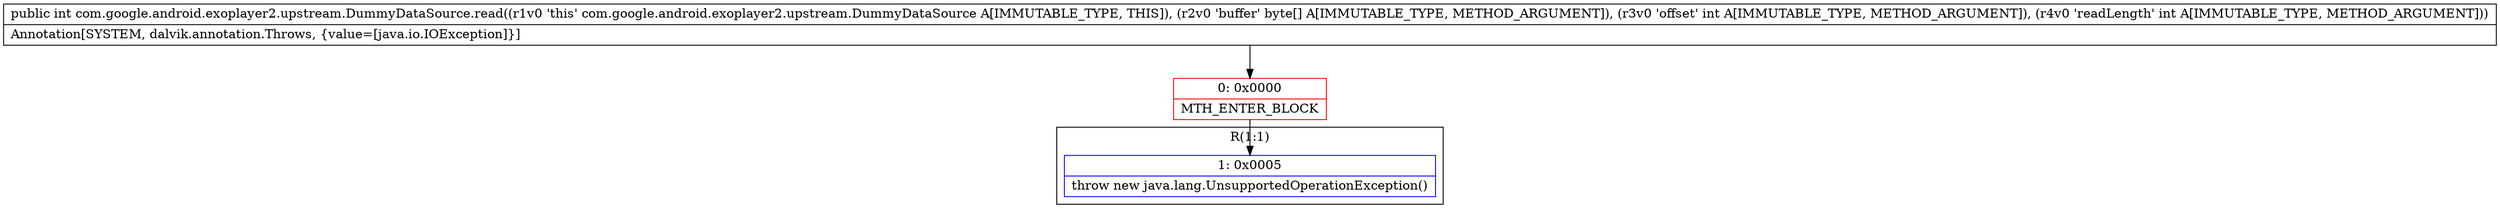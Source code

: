 digraph "CFG forcom.google.android.exoplayer2.upstream.DummyDataSource.read([BII)I" {
subgraph cluster_Region_574459015 {
label = "R(1:1)";
node [shape=record,color=blue];
Node_1 [shape=record,label="{1\:\ 0x0005|throw new java.lang.UnsupportedOperationException()\l}"];
}
Node_0 [shape=record,color=red,label="{0\:\ 0x0000|MTH_ENTER_BLOCK\l}"];
MethodNode[shape=record,label="{public int com.google.android.exoplayer2.upstream.DummyDataSource.read((r1v0 'this' com.google.android.exoplayer2.upstream.DummyDataSource A[IMMUTABLE_TYPE, THIS]), (r2v0 'buffer' byte[] A[IMMUTABLE_TYPE, METHOD_ARGUMENT]), (r3v0 'offset' int A[IMMUTABLE_TYPE, METHOD_ARGUMENT]), (r4v0 'readLength' int A[IMMUTABLE_TYPE, METHOD_ARGUMENT]))  | Annotation[SYSTEM, dalvik.annotation.Throws, \{value=[java.io.IOException]\}]\l}"];
MethodNode -> Node_0;
Node_0 -> Node_1;
}

